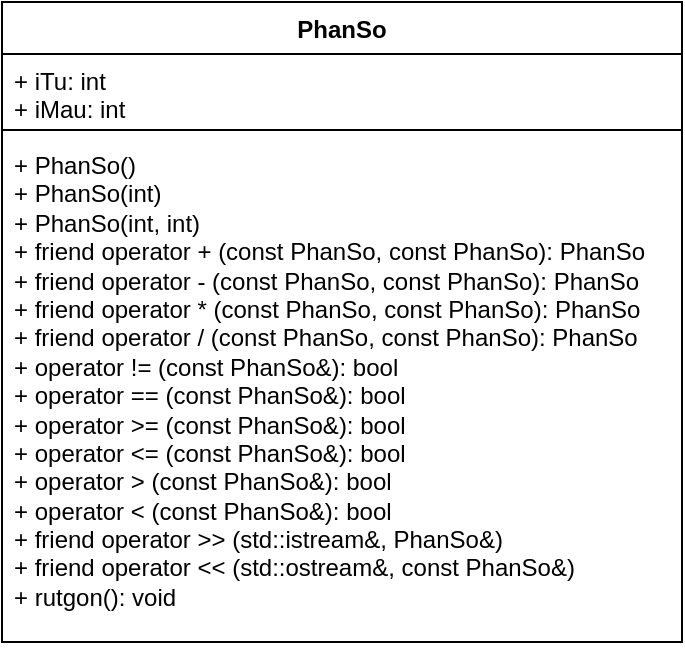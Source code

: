 <mxfile version="24.7.17" pages="3">
  <diagram name="Page-1" id="50w--bzSva7GFZzia3uF">
    <mxGraphModel dx="1050" dy="669" grid="1" gridSize="10" guides="1" tooltips="1" connect="1" arrows="1" fold="1" page="1" pageScale="1" pageWidth="850" pageHeight="1100" math="0" shadow="0">
      <root>
        <mxCell id="0" />
        <mxCell id="1" parent="0" />
        <mxCell id="ghOrNYuX4lmdEuHvktV--1" value="PhanSo" style="swimlane;fontStyle=1;align=center;verticalAlign=top;childLayout=stackLayout;horizontal=1;startSize=26;horizontalStack=0;resizeParent=1;resizeParentMax=0;resizeLast=0;collapsible=1;marginBottom=0;whiteSpace=wrap;html=1;textShadow=0;labelBorderColor=none;" parent="1" vertex="1">
          <mxGeometry x="260" y="200" width="340" height="320" as="geometry" />
        </mxCell>
        <mxCell id="ghOrNYuX4lmdEuHvktV--2" value="+ iTu: int&lt;div&gt;+ iMau: int&lt;/div&gt;" style="text;strokeColor=none;fillColor=none;align=left;verticalAlign=top;spacingLeft=4;spacingRight=4;overflow=hidden;rotatable=0;points=[[0,0.5],[1,0.5]];portConstraint=eastwest;whiteSpace=wrap;html=1;" parent="ghOrNYuX4lmdEuHvktV--1" vertex="1">
          <mxGeometry y="26" width="340" height="34" as="geometry" />
        </mxCell>
        <mxCell id="ghOrNYuX4lmdEuHvktV--3" value="" style="line;strokeWidth=1;fillColor=none;align=left;verticalAlign=middle;spacingTop=-1;spacingLeft=3;spacingRight=3;rotatable=0;labelPosition=right;points=[];portConstraint=eastwest;strokeColor=inherit;" parent="ghOrNYuX4lmdEuHvktV--1" vertex="1">
          <mxGeometry y="60" width="340" height="8" as="geometry" />
        </mxCell>
        <mxCell id="ghOrNYuX4lmdEuHvktV--4" value="+ PhanSo()&lt;div style=&quot;font-size: 12px;&quot;&gt;+ PhanSo(int)&lt;/div&gt;&lt;div style=&quot;font-size: 12px;&quot;&gt;+ PhanSo(int, int)&lt;/div&gt;&lt;div style=&quot;font-size: 12px;&quot;&gt;+ friend operator + (const PhanSo, const PhanSo): PhanSo&lt;/div&gt;&lt;div style=&quot;font-size: 12px;&quot;&gt;+ friend operator - (const PhanSo, const PhanSo): PhanSo&lt;/div&gt;&lt;div style=&quot;font-size: 12px;&quot;&gt;+ friend operator * (const PhanSo, const PhanSo): PhanSo&lt;/div&gt;&lt;div style=&quot;font-size: 12px;&quot;&gt;+ friend operator / (const PhanSo, const PhanSo): PhanSo&lt;/div&gt;&lt;div style=&quot;font-size: 12px;&quot;&gt;+ operator != (const PhanSo&amp;amp;): bool&lt;/div&gt;&lt;div style=&quot;font-size: 12px;&quot;&gt;+ operator == (const PhanSo&amp;amp;): bool&lt;/div&gt;&lt;div style=&quot;font-size: 12px;&quot;&gt;+ operator &amp;gt;= (const PhanSo&amp;amp;): bool&lt;/div&gt;&lt;div style=&quot;font-size: 12px;&quot;&gt;+ operator &amp;lt;= (const PhanSo&amp;amp;): bool&lt;/div&gt;&lt;div style=&quot;font-size: 12px;&quot;&gt;+ operator &amp;gt; (const PhanSo&amp;amp;): bool&amp;nbsp;&lt;/div&gt;&lt;div style=&quot;font-size: 12px;&quot;&gt;+ operator &amp;lt; (const PhanSo&amp;amp;): bool&lt;/div&gt;&lt;div style=&quot;font-size: 12px;&quot;&gt;+ friend operator &amp;gt;&amp;gt; (std::istream&amp;amp;, PhanSo&amp;amp;)&lt;/div&gt;&lt;div style=&quot;font-size: 12px;&quot;&gt;+ friend operator &amp;lt;&amp;lt; (std::ostream&amp;amp;, const PhanSo&amp;amp;)&lt;/div&gt;&lt;div style=&quot;font-size: 12px;&quot;&gt;+ rutgon(): void&lt;/div&gt;" style="text;strokeColor=none;fillColor=none;align=left;verticalAlign=top;spacingLeft=4;spacingRight=4;overflow=hidden;rotatable=0;points=[[0,0.5],[1,0.5]];portConstraint=eastwest;whiteSpace=wrap;html=1;fontFamily=Helvetica;labelBackgroundColor=none;labelBorderColor=none;textShadow=0;fontStyle=0;fontSize=12;" parent="ghOrNYuX4lmdEuHvktV--1" vertex="1">
          <mxGeometry y="68" width="340" height="252" as="geometry" />
        </mxCell>
      </root>
    </mxGraphModel>
  </diagram>
  <diagram id="wYH0tOnndmZ9sPz-4MBF" name="Page-2">
    <mxGraphModel dx="1050" dy="669" grid="1" gridSize="10" guides="1" tooltips="1" connect="1" arrows="1" fold="1" page="1" pageScale="1" pageWidth="850" pageHeight="1100" math="0" shadow="0">
      <root>
        <mxCell id="0" />
        <mxCell id="1" parent="0" />
        <mxCell id="gG8k6529HZaNcLuGgfAI-1" value="SoPhuc" style="swimlane;fontStyle=1;align=center;verticalAlign=top;childLayout=stackLayout;horizontal=1;startSize=26;horizontalStack=0;resizeParent=1;resizeParentMax=0;resizeLast=0;collapsible=1;marginBottom=0;whiteSpace=wrap;html=1;" vertex="1" parent="1">
          <mxGeometry x="190" y="130" width="370" height="418" as="geometry" />
        </mxCell>
        <mxCell id="gG8k6529HZaNcLuGgfAI-2" value="+ dThuc: int&lt;div&gt;+ dAo: int&lt;/div&gt;" style="text;strokeColor=none;fillColor=none;align=left;verticalAlign=top;spacingLeft=4;spacingRight=4;overflow=hidden;rotatable=0;points=[[0,0.5],[1,0.5]];portConstraint=eastwest;whiteSpace=wrap;html=1;" vertex="1" parent="gG8k6529HZaNcLuGgfAI-1">
          <mxGeometry y="26" width="370" height="34" as="geometry" />
        </mxCell>
        <mxCell id="gG8k6529HZaNcLuGgfAI-3" value="" style="line;strokeWidth=1;fillColor=none;align=left;verticalAlign=middle;spacingTop=-1;spacingLeft=3;spacingRight=3;rotatable=0;labelPosition=right;points=[];portConstraint=eastwest;strokeColor=inherit;" vertex="1" parent="gG8k6529HZaNcLuGgfAI-1">
          <mxGeometry y="60" width="370" height="8" as="geometry" />
        </mxCell>
        <mxCell id="gG8k6529HZaNcLuGgfAI-4" value="+ SoPhuc()&lt;div&gt;+ SoPhuc(int, int)&lt;/div&gt;&lt;div&gt;+ getThuc(): int&lt;/div&gt;&lt;div&gt;+ setThuc(int): void&lt;/div&gt;&lt;div&gt;+ getAo(): int&lt;/div&gt;&lt;div&gt;+ setAo(int): void&lt;/div&gt;&lt;div&gt;+ operator+(const SoPhuc): SoPhuc&lt;/div&gt;&lt;div&gt;&lt;div&gt;+ operator-(const SoPhuc): SoPhuc&lt;/div&gt;&lt;div&gt;&lt;div&gt;+ operator*(const SoPhuc): SoPhuc&lt;/div&gt;&lt;div&gt;&lt;div&gt;+ operator/(const SoPhuc): SoPhuc&lt;/div&gt;&lt;div&gt;&lt;div&gt;+ operator==(const SoPhuc): bool&lt;/div&gt;&lt;div&gt;&lt;div&gt;+ operator!=(const SoPhuc): bool&lt;/div&gt;&lt;div&gt;+&amp;nbsp;operator&amp;lt;&amp;lt; (std::ostream&amp;amp;, const SoPhuc&amp;amp;) : std::ostream&amp;amp;&lt;/div&gt;&lt;div&gt;+ operator&amp;gt;&amp;gt; (std::istream&amp;amp;, SoPhuc&amp;amp;) : std::istream&amp;amp;&lt;br&gt;&lt;/div&gt;&lt;/div&gt;&lt;/div&gt;&lt;/div&gt;&lt;/div&gt;&lt;/div&gt;&lt;div&gt;+ operator+(int, const SoPhuc&amp;amp;) : SoPhuc&lt;/div&gt;&lt;div&gt;+ operator+(const SoPhuc&amp;amp;, int) : SoPhuc&lt;/div&gt;&lt;div&gt;+ operator-(int, const SoPhuc&amp;amp;) : SoPhuc&lt;/div&gt;&lt;div&gt;+ operator-(const SoPhuc&amp;amp;, int) : SoPhuc&lt;/div&gt;&lt;div&gt;+ operator*(int, const SoPhuc&amp;amp;) : SoPhuc&lt;/div&gt;&lt;div&gt;+ operator*(const SoPhuc&amp;amp;, int) : SoPhuc&lt;/div&gt;&lt;div&gt;+ operator/(int, const SoPhuc&amp;amp;) : SoPhuc&lt;br&gt;        + operator/(const SoPhuc&amp;amp;, int) : SoPhuc&lt;br&gt;&lt;/div&gt;&lt;div&gt;&lt;br&gt;&lt;/div&gt;" style="text;strokeColor=none;fillColor=none;align=left;verticalAlign=top;spacingLeft=4;spacingRight=4;overflow=hidden;rotatable=0;points=[[0,0.5],[1,0.5]];portConstraint=eastwest;whiteSpace=wrap;html=1;" vertex="1" parent="gG8k6529HZaNcLuGgfAI-1">
          <mxGeometry y="68" width="370" height="350" as="geometry" />
        </mxCell>
      </root>
    </mxGraphModel>
  </diagram>
  <diagram id="LARlEfa7ZpBsZuOBXKQq" name="Page-3">
    <mxGraphModel dx="1050" dy="669" grid="1" gridSize="10" guides="1" tooltips="1" connect="1" arrows="1" fold="1" page="1" pageScale="1" pageWidth="850" pageHeight="1100" math="0" shadow="0">
      <root>
        <mxCell id="0" />
        <mxCell id="1" parent="0" />
        <mxCell id="UCfRgUkptMkSLROzyJbh-1" value="ThoiGian" style="swimlane;fontStyle=1;align=center;verticalAlign=top;childLayout=stackLayout;horizontal=1;startSize=26;horizontalStack=0;resizeParent=1;resizeParentMax=0;resizeLast=0;collapsible=1;marginBottom=0;whiteSpace=wrap;html=1;" vertex="1" parent="1">
          <mxGeometry x="260" y="140" width="290" height="420" as="geometry" />
        </mxCell>
        <mxCell id="UCfRgUkptMkSLROzyJbh-2" value="+ iGio: int&lt;div&gt;+ iPhut: int&lt;/div&gt;&lt;div&gt;+ iGiay: int&lt;/div&gt;" style="text;strokeColor=none;fillColor=none;align=left;verticalAlign=top;spacingLeft=4;spacingRight=4;overflow=hidden;rotatable=0;points=[[0,0.5],[1,0.5]];portConstraint=eastwest;whiteSpace=wrap;html=1;" vertex="1" parent="UCfRgUkptMkSLROzyJbh-1">
          <mxGeometry y="26" width="290" height="54" as="geometry" />
        </mxCell>
        <mxCell id="UCfRgUkptMkSLROzyJbh-3" value="" style="line;strokeWidth=1;fillColor=none;align=left;verticalAlign=middle;spacingTop=-1;spacingLeft=3;spacingRight=3;rotatable=0;labelPosition=right;points=[];portConstraint=eastwest;strokeColor=inherit;" vertex="1" parent="UCfRgUkptMkSLROzyJbh-1">
          <mxGeometry y="80" width="290" height="8" as="geometry" />
        </mxCell>
        <mxCell id="UCfRgUkptMkSLROzyJbh-4" value="+ ThoiGian()&lt;div&gt;+ ThoiGIan(int, int, int)&lt;/div&gt;&lt;div&gt;+ TinhGiay(): int&lt;/div&gt;&lt;div&gt;+ TinhLaiGio(): ThoiGian&lt;/div&gt;&lt;div&gt;+ operator + (const ThoiGian&amp;amp;): ThoiGian&lt;/div&gt;&lt;div&gt;+ operator - (const ThoiGian&amp;amp;): ThoiGian&lt;/div&gt;&lt;div&gt;+ operator + (const ThoiGian&amp;amp;, int): ThoiGian&lt;/div&gt;&lt;div&gt;+ operator + (int, const ThoiGian&amp;amp;): ThoiGian&lt;/div&gt;&lt;div&gt;+ operator - (const ThoiGian&amp;amp;, int): ThoiGian&lt;/div&gt;&lt;div&gt;+ operator - (int, const ThoiGian&amp;amp;): ThoiGian&lt;/div&gt;&lt;div&gt;+ operator++: ThoiGian&lt;/div&gt;&lt;div&gt;+ operator++(int): ThoiGian&lt;/div&gt;&lt;div&gt;+ operator--: ThoiGian&lt;/div&gt;&lt;div&gt;+ operator--(int): ThoiGian&lt;/div&gt;&lt;div&gt;+ operator &amp;gt; (const ThoIGian&amp;amp;): bool&lt;/div&gt;&lt;div&gt;+ operator &amp;lt; (const ThoiGian&amp;amp;): bool&lt;/div&gt;&lt;div&gt;+ operator &amp;gt;= (const ThoiGian&amp;amp;): bool&lt;/div&gt;&lt;div&gt;+ operator &amp;lt;= (const ThoiGian&amp;amp;) : bool&lt;/div&gt;&lt;div&gt;+ operator == (const ThoiGian&amp;amp;): bool&lt;/div&gt;&lt;div&gt;+ operator != (const ThoiGian&amp;amp;): bool&lt;/div&gt;&lt;div&gt;+ operator &amp;gt;&amp;gt; (istream&amp;amp;, ThoiGian&amp;amp;): istream&amp;amp;&lt;/div&gt;&lt;div&gt;+ operator &amp;lt;&amp;lt; (ostream&amp;amp;, ThoiGian&amp;amp;): ostream&amp;amp;&lt;/div&gt;" style="text;strokeColor=none;fillColor=none;align=left;verticalAlign=top;spacingLeft=4;spacingRight=4;overflow=hidden;rotatable=0;points=[[0,0.5],[1,0.5]];portConstraint=eastwest;whiteSpace=wrap;html=1;" vertex="1" parent="UCfRgUkptMkSLROzyJbh-1">
          <mxGeometry y="88" width="290" height="332" as="geometry" />
        </mxCell>
      </root>
    </mxGraphModel>
  </diagram>
</mxfile>

